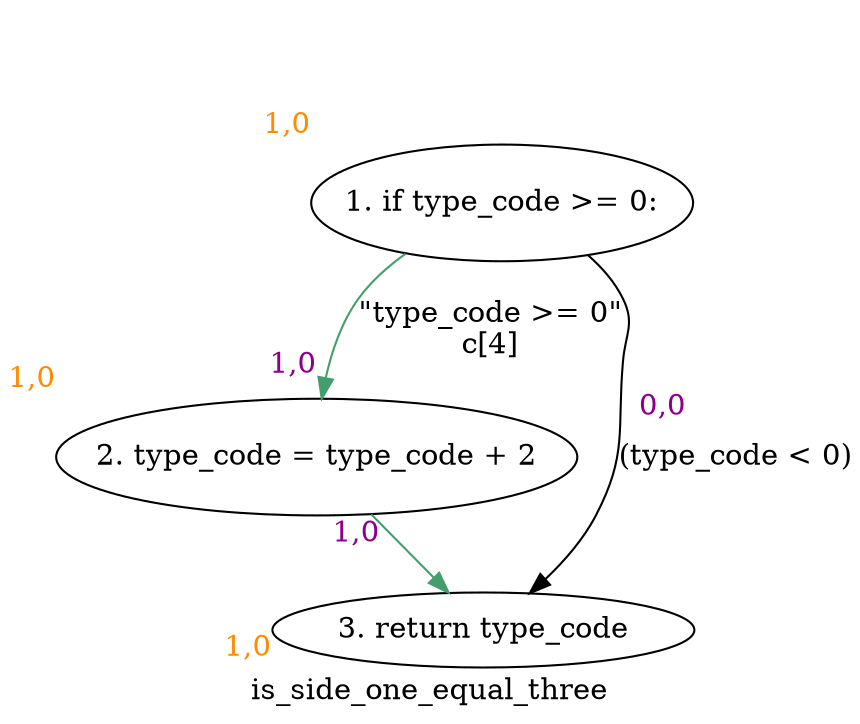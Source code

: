 digraph clusteris_side_one_equal_three {
	graph [bb="0,0,372.15,291.72",
		label=is_side_one_equal_three,
		lheight=0.22,
		lp="186.08,11.875",
		lwidth=1.92,
		xlabel=<<br></br><br></br><br></br><font color='darkorange'>-1,-1</font>>
	];
	node [label="\N",
		xlabel=<<br></br><br></br><br></br><font color='darkorange'>-1,-1</font>>
	];
	1	[height=0.77585,
		label="1. if type_code >= 0:",
		pos="238.4,248.04",
		width=2.3619,
		xlabel=<<br></br><br></br><br></br><font color='darkorange'>1,0</font>>,
		xlp="144.75,283.85"];
	2	[height=0.77585,
		label="2. type_code = type_code + 2",
		pos="139.4,124.68",
		width=3.3931,
		xlabel=<<br></br><br></br><br></br><font color='darkorange'>1,0</font>>,
		xlp="8.625,160.49"];
	1 -> 2	[color="#429E6A",
		label="\"type_code >= 0\"\nc[4]",
		label_bgcolor=white,
		lp="232.4,186.36",
		pos="e,151.01,152.81 202.67,222.48 195.13,216.35 187.59,209.42 181.4,202.11 171.52,190.44 162.89,176.09 156.08,162.98",
		xlabel=<<font color='darkmagenta'><br/>  1,0   <br/></font>>,
		xlp="154.73,198.68"];
	3	[height=0.5,
		label="3. return type_code
",
		pos="218.4,41.75",
		width=2.3194,
		xlabel=<<br></br><br></br><br></br><font color='darkorange'>1,0</font>>,
		xlp="126.28,67.625"];
	1 -> 3	[label="(type_code < 0)",
		label_bgcolor=white,
		lp="326.78,124.68",
		pos="e,239.79,59.541 270.23,221.91 275.6,216.03 280.4,209.35 283.4,202.11 288.76,189.18 284.62,184.56 283.4,170.61 280.5,137.41 285.51,\
126.46 270.4,96.75 264.92,85.961 256.55,75.884 248.13,67.426",
		xlabel=<<font color='darkmagenta'><br/>  0,0   <br/></font>>,
		xlp="299.95,147.32"];
	2 -> 3	[color="#429E6A",
		label_bgcolor=white,
		pos="e,201.92,59.636 165.27,97.181 174.5,87.722 184.87,77.103 193.98,67.772",
		xlabel=<<font color='darkmagenta'><br/>  1,0   <br/></font>>,
		xlp="165.78,86.092"];
}
